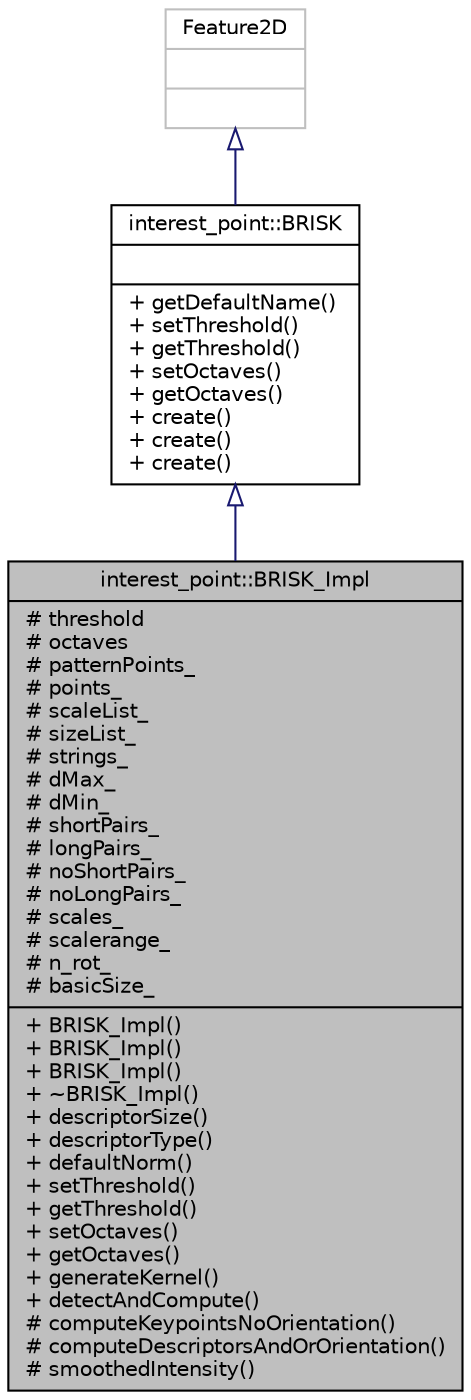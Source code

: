digraph "interest_point::BRISK_Impl"
{
 // LATEX_PDF_SIZE
  edge [fontname="Helvetica",fontsize="10",labelfontname="Helvetica",labelfontsize="10"];
  node [fontname="Helvetica",fontsize="10",shape=record];
  Node1 [label="{interest_point::BRISK_Impl\n|# threshold\l# octaves\l# patternPoints_\l# points_\l# scaleList_\l# sizeList_\l# strings_\l# dMax_\l# dMin_\l# shortPairs_\l# longPairs_\l# noShortPairs_\l# noLongPairs_\l# scales_\l# scalerange_\l# n_rot_\l# basicSize_\l|+ BRISK_Impl()\l+ BRISK_Impl()\l+ BRISK_Impl()\l+ ~BRISK_Impl()\l+ descriptorSize()\l+ descriptorType()\l+ defaultNorm()\l+ setThreshold()\l+ getThreshold()\l+ setOctaves()\l+ getOctaves()\l+ generateKernel()\l+ detectAndCompute()\l# computeKeypointsNoOrientation()\l# computeDescriptorsAndOrOrientation()\l# smoothedIntensity()\l}",height=0.2,width=0.4,color="black", fillcolor="grey75", style="filled", fontcolor="black",tooltip=" "];
  Node2 -> Node1 [dir="back",color="midnightblue",fontsize="10",style="solid",arrowtail="onormal",fontname="Helvetica"];
  Node2 [label="{interest_point::BRISK\n||+ getDefaultName()\l+ setThreshold()\l+ getThreshold()\l+ setOctaves()\l+ getOctaves()\l+ create()\l+ create()\l+ create()\l}",height=0.2,width=0.4,color="black", fillcolor="white", style="filled",URL="$classinterest__point_1_1BRISK.html",tooltip="Class implementing the BRISK keypoint detector and descriptor extractor, described in  ."];
  Node3 -> Node2 [dir="back",color="midnightblue",fontsize="10",style="solid",arrowtail="onormal",fontname="Helvetica"];
  Node3 [label="{Feature2D\n||}",height=0.2,width=0.4,color="grey75", fillcolor="white", style="filled",tooltip=" "];
}
